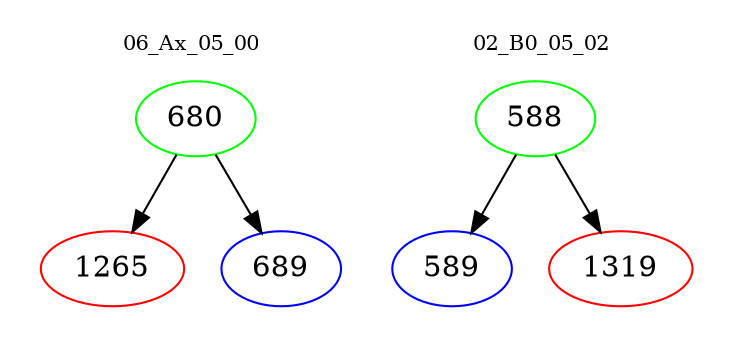 digraph{
subgraph cluster_0 {
color = white
label = "06_Ax_05_00";
fontsize=10;
T0_680 [label="680", color="green"]
T0_680 -> T0_1265 [color="black"]
T0_1265 [label="1265", color="red"]
T0_680 -> T0_689 [color="black"]
T0_689 [label="689", color="blue"]
}
subgraph cluster_1 {
color = white
label = "02_B0_05_02";
fontsize=10;
T1_588 [label="588", color="green"]
T1_588 -> T1_589 [color="black"]
T1_589 [label="589", color="blue"]
T1_588 -> T1_1319 [color="black"]
T1_1319 [label="1319", color="red"]
}
}
